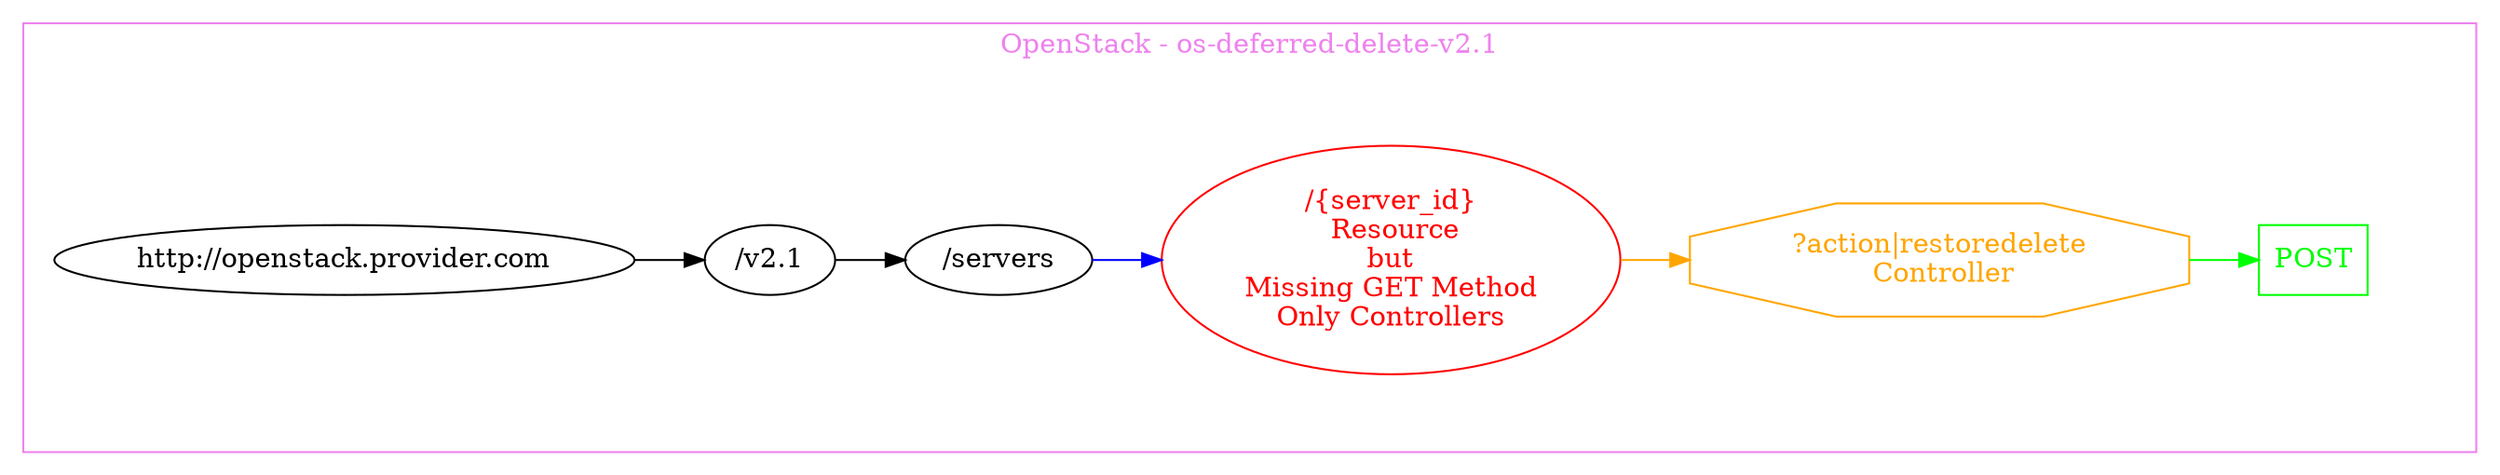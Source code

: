 digraph Cloud_Computing_REST_API {
rankdir="LR";
subgraph cluster_0 {
label="OpenStack - os-deferred-delete-v2.1"
color=violet
fontcolor=violet
subgraph cluster_1 {
label=""
color=white
fontcolor=white
node1 [label="http://openstack.provider.com", shape="ellipse", color="black", fontcolor="black"]
node1 -> node2 [color="black", fontcolor="black"]
subgraph cluster_2 {
label=""
color=white
fontcolor=white
node2 [label="/v2.1", shape="ellipse", color="black", fontcolor="black"]
node2 -> node3 [color="black", fontcolor="black"]
subgraph cluster_3 {
label=""
color=white
fontcolor=white
node3 [label="/servers", shape="ellipse", color="black", fontcolor="black"]
node3 -> node4 [color="blue", fontcolor="blue"]
subgraph cluster_4 {
label=""
color=white
fontcolor=white
node4 [label="/{server_id}\n Resource\nbut\nMissing GET Method\nOnly Controllers", shape="ellipse", color="red", fontcolor="red"]
node4 -> node5 [color="orange", fontcolor="orange"]
subgraph cluster_5 {
label=""
color=white
fontcolor=white
node5 [label="?action|restoredelete\n Controller", shape="octagon", color="orange", fontcolor="orange"]
node5 -> node6 [color="green", fontcolor="green"]
subgraph cluster_6 {
label=""
color=white
fontcolor=white
node6 [label="POST", shape="box", color="green", fontcolor="green"]
}
}
}
}
}
}
}
}
